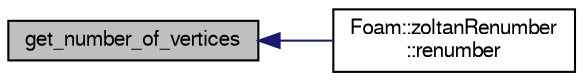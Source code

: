 digraph "get_number_of_vertices"
{
  bgcolor="transparent";
  edge [fontname="FreeSans",fontsize="10",labelfontname="FreeSans",labelfontsize="10"];
  node [fontname="FreeSans",fontsize="10",shape=record];
  rankdir="LR";
  Node2 [label="get_number_of_vertices",height=0.2,width=0.4,color="black", fillcolor="grey75", style="filled", fontcolor="black"];
  Node2 -> Node3 [dir="back",color="midnightblue",fontsize="10",style="solid",fontname="FreeSans"];
  Node3 [label="Foam::zoltanRenumber\l::renumber",height=0.2,width=0.4,color="black",URL="$a29230.html#a43e03f902cbbeb39d4552a7e1cee9e73",tooltip="Return the order in which cells need to be visited, i.e. "];
}
